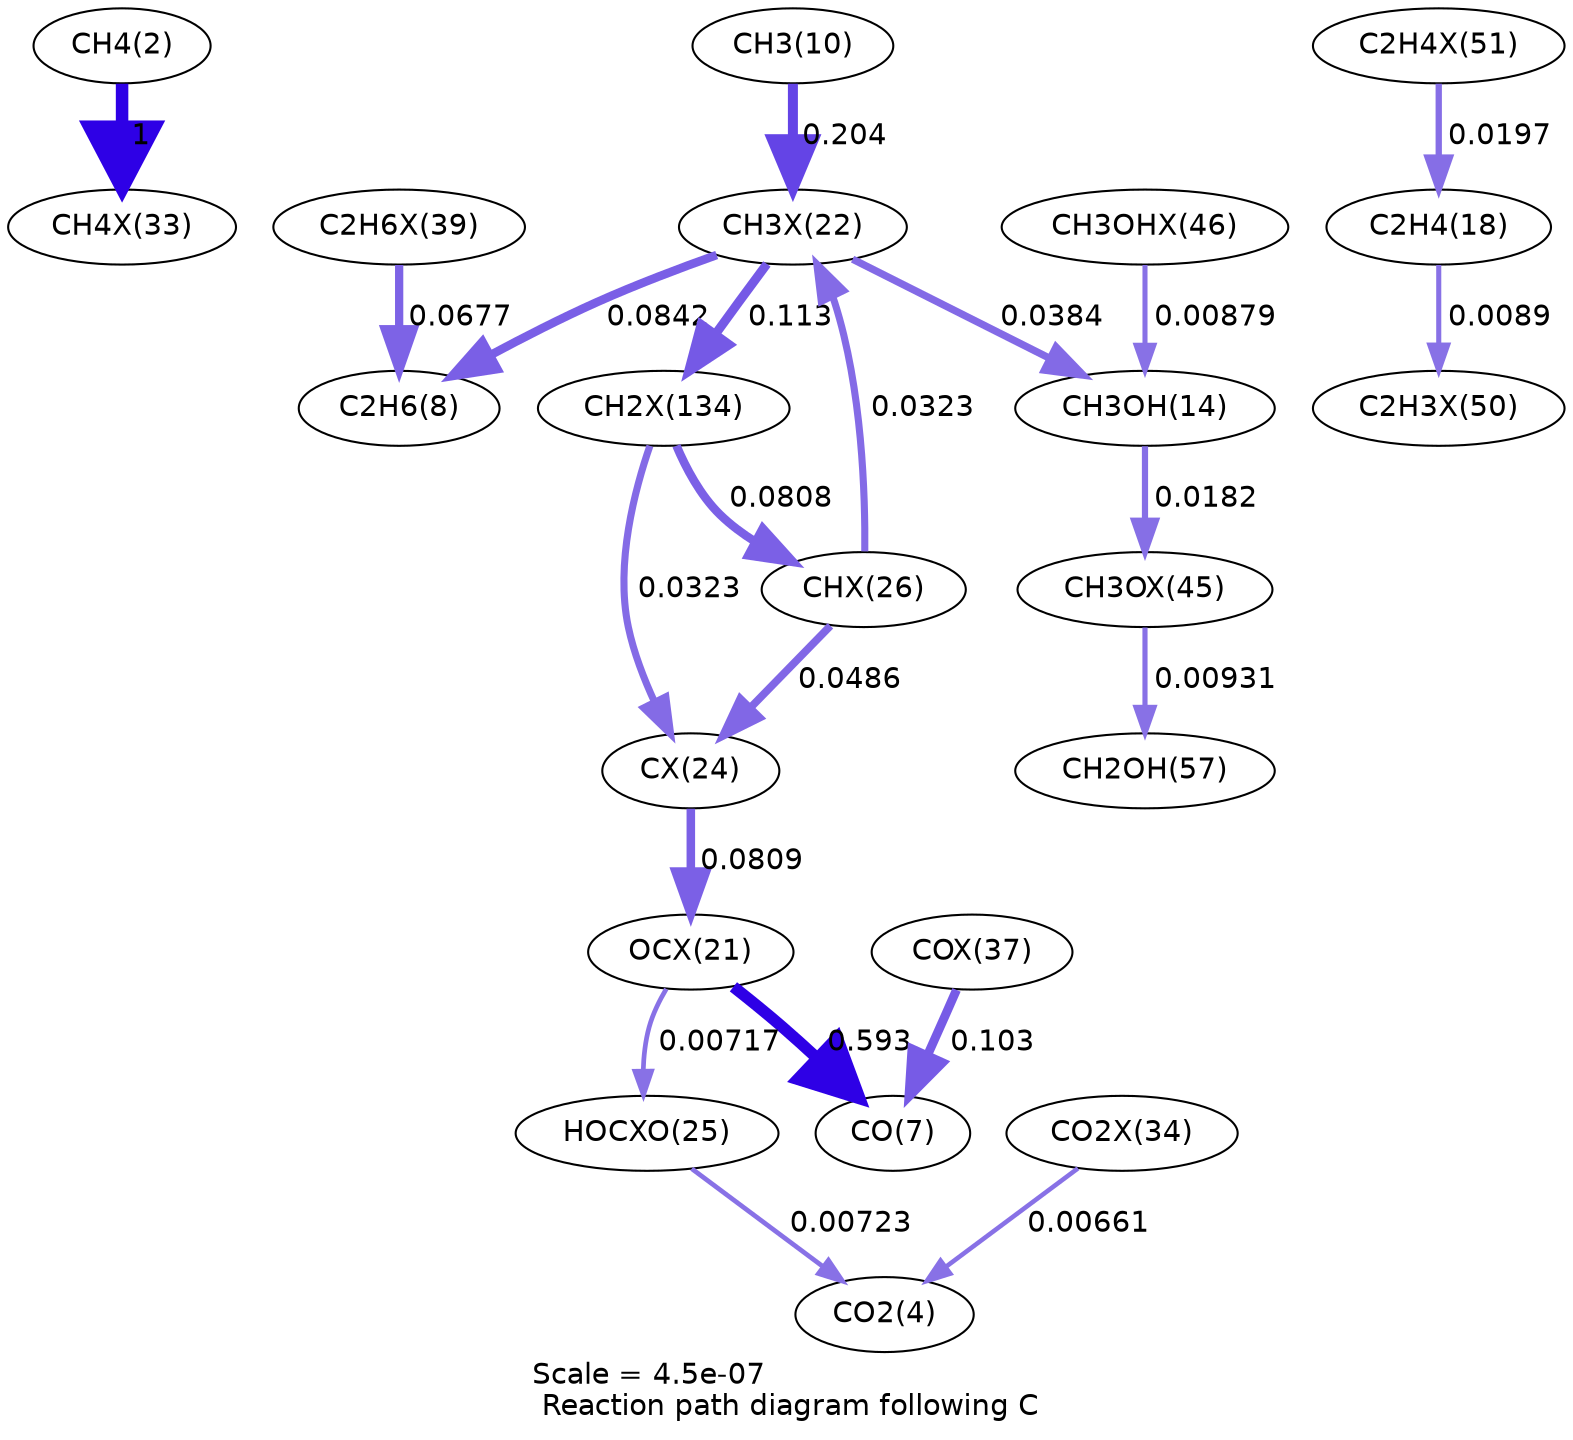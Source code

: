 digraph reaction_paths {
center=1;
s4 -> s48[fontname="Helvetica", penwidth=6, arrowsize=3, color="0.7, 1.5, 0.9"
, label=" 1"];
s42 -> s10[fontname="Helvetica", penwidth=4.13, arrowsize=2.07, color="0.7, 0.584, 0.9"
, label=" 0.0842"];
s54 -> s10[fontname="Helvetica", penwidth=3.97, arrowsize=1.98, color="0.7, 0.568, 0.9"
, label=" 0.0677"];
s12 -> s42[fontname="Helvetica", penwidth=4.8, arrowsize=2.4, color="0.7, 0.704, 0.9"
, label=" 0.204"];
s42 -> s16[fontname="Helvetica", penwidth=3.54, arrowsize=1.77, color="0.7, 0.538, 0.9"
, label=" 0.0384"];
s42 -> s67[fontname="Helvetica", penwidth=4.35, arrowsize=2.18, color="0.7, 0.613, 0.9"
, label=" 0.113"];
s46 -> s42[fontname="Helvetica", penwidth=3.41, arrowsize=1.7, color="0.7, 0.532, 0.9"
, label=" 0.0323"];
s61 -> s16[fontname="Helvetica", penwidth=2.43, arrowsize=1.21, color="0.7, 0.509, 0.9"
, label=" 0.00879"];
s16 -> s60[fontname="Helvetica", penwidth=2.98, arrowsize=1.49, color="0.7, 0.518, 0.9"
, label=" 0.0182"];
s67 -> s46[fontname="Helvetica", penwidth=4.1, arrowsize=2.05, color="0.7, 0.581, 0.9"
, label=" 0.0808"];
s67 -> s44[fontname="Helvetica", penwidth=3.41, arrowsize=1.7, color="0.7, 0.532, 0.9"
, label=" 0.0323"];
s46 -> s44[fontname="Helvetica", penwidth=3.72, arrowsize=1.86, color="0.7, 0.549, 0.9"
, label=" 0.0486"];
s60 -> s22[fontname="Helvetica", penwidth=2.47, arrowsize=1.23, color="0.7, 0.509, 0.9"
, label=" 0.00931"];
s44 -> s41[fontname="Helvetica", penwidth=4.1, arrowsize=2.05, color="0.7, 0.581, 0.9"
, label=" 0.0809"];
s41 -> s9[fontname="Helvetica", penwidth=5.61, arrowsize=2.8, color="0.7, 1.09, 0.9"
, label=" 0.593"];
s52 -> s9[fontname="Helvetica", penwidth=4.29, arrowsize=2.14, color="0.7, 0.603, 0.9"
, label=" 0.103"];
s41 -> s45[fontname="Helvetica", penwidth=2.27, arrowsize=1.14, color="0.7, 0.507, 0.9"
, label=" 0.00717"];
s45 -> s6[fontname="Helvetica", penwidth=2.28, arrowsize=1.14, color="0.7, 0.507, 0.9"
, label=" 0.00723"];
s49 -> s6[fontname="Helvetica", penwidth=2.21, arrowsize=1.11, color="0.7, 0.507, 0.9"
, label=" 0.00661"];
s66 -> s20[fontname="Helvetica", penwidth=3.03, arrowsize=1.52, color="0.7, 0.52, 0.9"
, label=" 0.0197"];
s20 -> s65[fontname="Helvetica", penwidth=2.44, arrowsize=1.22, color="0.7, 0.509, 0.9"
, label=" 0.0089"];
s4 [ fontname="Helvetica", label="CH4(2)"];
s6 [ fontname="Helvetica", label="CO2(4)"];
s9 [ fontname="Helvetica", label="CO(7)"];
s10 [ fontname="Helvetica", label="C2H6(8)"];
s12 [ fontname="Helvetica", label="CH3(10)"];
s16 [ fontname="Helvetica", label="CH3OH(14)"];
s20 [ fontname="Helvetica", label="C2H4(18)"];
s22 [ fontname="Helvetica", label="CH2OH(57)"];
s41 [ fontname="Helvetica", label="OCX(21)"];
s42 [ fontname="Helvetica", label="CH3X(22)"];
s44 [ fontname="Helvetica", label="CX(24)"];
s45 [ fontname="Helvetica", label="HOCXO(25)"];
s46 [ fontname="Helvetica", label="CHX(26)"];
s48 [ fontname="Helvetica", label="CH4X(33)"];
s49 [ fontname="Helvetica", label="CO2X(34)"];
s52 [ fontname="Helvetica", label="COX(37)"];
s54 [ fontname="Helvetica", label="C2H6X(39)"];
s60 [ fontname="Helvetica", label="CH3OX(45)"];
s61 [ fontname="Helvetica", label="CH3OHX(46)"];
s65 [ fontname="Helvetica", label="C2H3X(50)"];
s66 [ fontname="Helvetica", label="C2H4X(51)"];
s67 [ fontname="Helvetica", label="CH2X(134)"];
 label = "Scale = 4.5e-07\l Reaction path diagram following C";
 fontname = "Helvetica";
}
